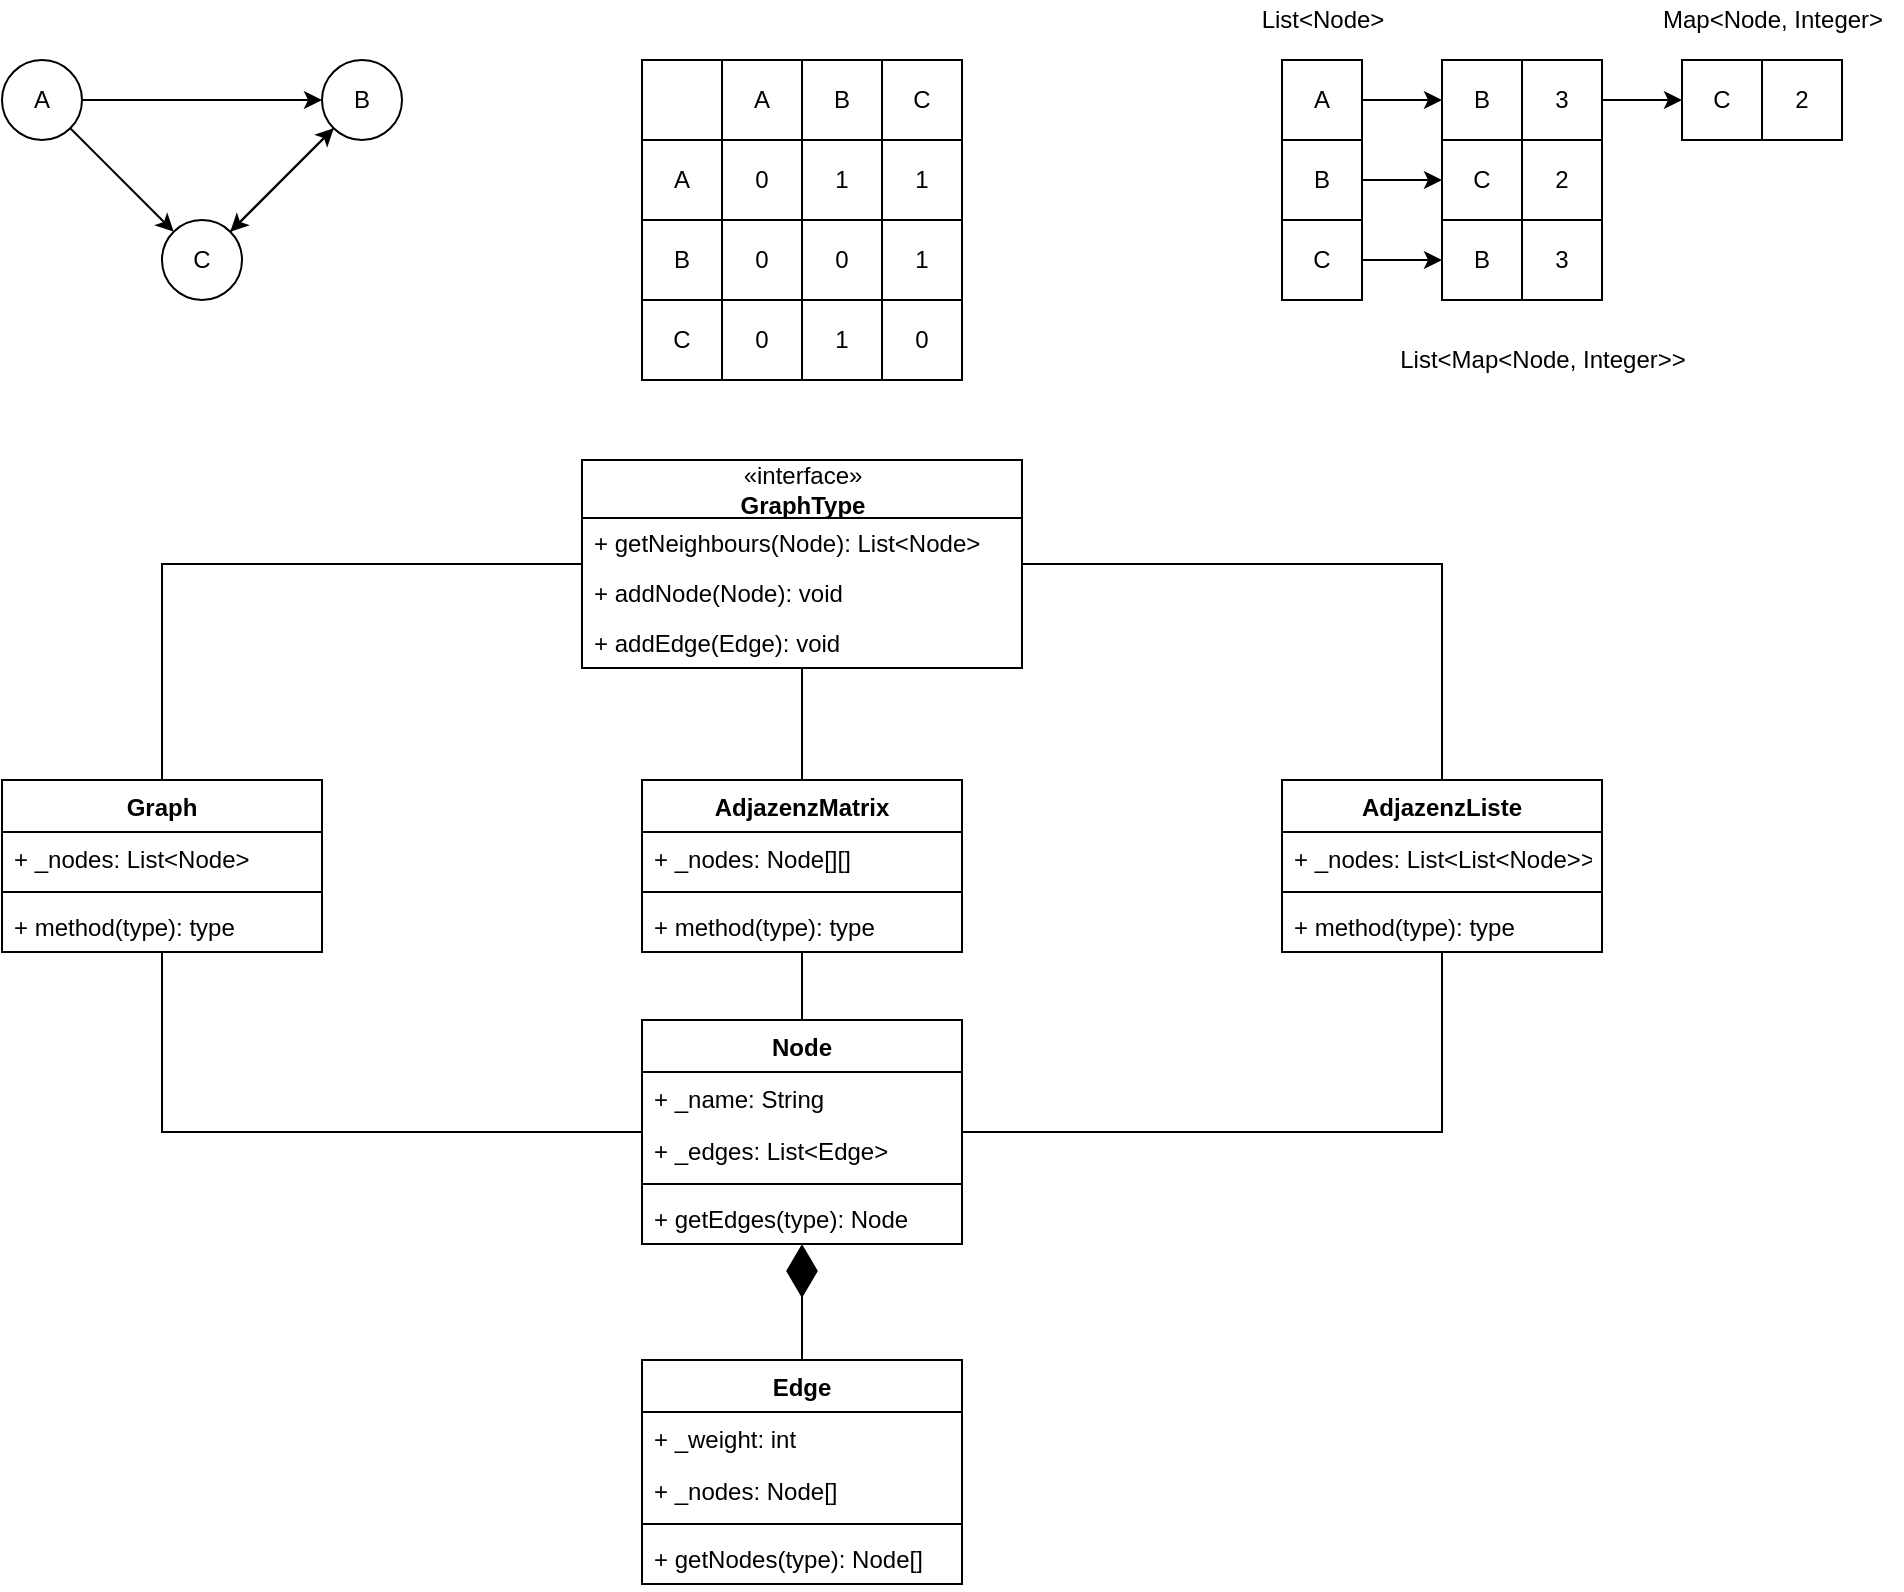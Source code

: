 <mxfile version="17.4.2" type="device"><diagram id="vC72kFD7Wr37rqnRxzVO" name="Seite-1"><mxGraphModel dx="763" dy="531" grid="1" gridSize="10" guides="1" tooltips="1" connect="1" arrows="1" fold="1" page="1" pageScale="1" pageWidth="1169" pageHeight="827" math="0" shadow="0"><root><mxCell id="0"/><mxCell id="1" parent="0"/><mxCell id="h6rHF17BxFCdHNZb5w9R-35" value="" style="whiteSpace=wrap;html=1;aspect=fixed;fontSize=12;" parent="1" vertex="1"><mxGeometry x="360" y="40" width="40" height="40" as="geometry"/></mxCell><mxCell id="h6rHF17BxFCdHNZb5w9R-36" value="A" style="whiteSpace=wrap;html=1;aspect=fixed;fontSize=12;" parent="1" vertex="1"><mxGeometry x="400" y="40" width="40" height="40" as="geometry"/></mxCell><mxCell id="h6rHF17BxFCdHNZb5w9R-37" value="B" style="whiteSpace=wrap;html=1;aspect=fixed;fontSize=12;" parent="1" vertex="1"><mxGeometry x="440" y="40" width="40" height="40" as="geometry"/></mxCell><mxCell id="h6rHF17BxFCdHNZb5w9R-38" value="C" style="whiteSpace=wrap;html=1;aspect=fixed;fontSize=12;" parent="1" vertex="1"><mxGeometry x="480" y="40" width="40" height="40" as="geometry"/></mxCell><mxCell id="h6rHF17BxFCdHNZb5w9R-41" value="1" style="whiteSpace=wrap;html=1;aspect=fixed;fontSize=12;" parent="1" vertex="1"><mxGeometry x="440" y="80" width="40" height="40" as="geometry"/></mxCell><mxCell id="h6rHF17BxFCdHNZb5w9R-54" style="edgeStyle=orthogonalEdgeStyle;rounded=0;orthogonalLoop=1;jettySize=auto;html=1;fontSize=12;" parent="1" source="h6rHF17BxFCdHNZb5w9R-51" target="h6rHF17BxFCdHNZb5w9R-52" edge="1"><mxGeometry relative="1" as="geometry"/></mxCell><mxCell id="h6rHF17BxFCdHNZb5w9R-60" style="edgeStyle=none;rounded=0;orthogonalLoop=1;jettySize=auto;html=1;fontSize=12;" parent="1" source="h6rHF17BxFCdHNZb5w9R-51" target="h6rHF17BxFCdHNZb5w9R-53" edge="1"><mxGeometry relative="1" as="geometry"/></mxCell><mxCell id="h6rHF17BxFCdHNZb5w9R-51" value="A" style="ellipse;whiteSpace=wrap;html=1;aspect=fixed;fontSize=12;" parent="1" vertex="1"><mxGeometry x="40" y="40" width="40" height="40" as="geometry"/></mxCell><mxCell id="h6rHF17BxFCdHNZb5w9R-58" style="edgeStyle=none;rounded=0;orthogonalLoop=1;jettySize=auto;html=1;fontSize=12;" parent="1" source="h6rHF17BxFCdHNZb5w9R-52" target="h6rHF17BxFCdHNZb5w9R-53" edge="1"><mxGeometry relative="1" as="geometry"/></mxCell><mxCell id="h6rHF17BxFCdHNZb5w9R-52" value="B" style="ellipse;whiteSpace=wrap;html=1;aspect=fixed;fontSize=12;" parent="1" vertex="1"><mxGeometry x="200" y="40" width="40" height="40" as="geometry"/></mxCell><mxCell id="h6rHF17BxFCdHNZb5w9R-59" style="edgeStyle=none;rounded=0;orthogonalLoop=1;jettySize=auto;html=1;fontSize=12;" parent="1" source="h6rHF17BxFCdHNZb5w9R-53" target="h6rHF17BxFCdHNZb5w9R-52" edge="1"><mxGeometry relative="1" as="geometry"/></mxCell><mxCell id="h6rHF17BxFCdHNZb5w9R-53" value="C" style="ellipse;whiteSpace=wrap;html=1;aspect=fixed;fontSize=12;" parent="1" vertex="1"><mxGeometry x="120" y="120" width="40" height="40" as="geometry"/></mxCell><mxCell id="h6rHF17BxFCdHNZb5w9R-68" style="edgeStyle=none;rounded=0;orthogonalLoop=1;jettySize=auto;html=1;fontSize=12;" parent="1" source="h6rHF17BxFCdHNZb5w9R-61" target="h6rHF17BxFCdHNZb5w9R-64" edge="1"><mxGeometry relative="1" as="geometry"/></mxCell><mxCell id="h6rHF17BxFCdHNZb5w9R-61" value="A" style="whiteSpace=wrap;html=1;aspect=fixed;fontSize=12;" parent="1" vertex="1"><mxGeometry x="680" y="40" width="40" height="40" as="geometry"/></mxCell><mxCell id="h6rHF17BxFCdHNZb5w9R-71" style="edgeStyle=none;rounded=0;orthogonalLoop=1;jettySize=auto;html=1;fontSize=12;" parent="1" source="h6rHF17BxFCdHNZb5w9R-62" target="h6rHF17BxFCdHNZb5w9R-67" edge="1"><mxGeometry relative="1" as="geometry"/></mxCell><mxCell id="h6rHF17BxFCdHNZb5w9R-62" value="B" style="whiteSpace=wrap;html=1;aspect=fixed;fontSize=12;" parent="1" vertex="1"><mxGeometry x="680" y="80" width="40" height="40" as="geometry"/></mxCell><mxCell id="h6rHF17BxFCdHNZb5w9R-72" style="edgeStyle=none;rounded=0;orthogonalLoop=1;jettySize=auto;html=1;fontSize=12;" parent="1" source="h6rHF17BxFCdHNZb5w9R-63" target="h6rHF17BxFCdHNZb5w9R-65" edge="1"><mxGeometry relative="1" as="geometry"/></mxCell><mxCell id="h6rHF17BxFCdHNZb5w9R-63" value="C" style="whiteSpace=wrap;html=1;aspect=fixed;fontSize=12;" parent="1" vertex="1"><mxGeometry x="680" y="120" width="40" height="40" as="geometry"/></mxCell><mxCell id="h6rHF17BxFCdHNZb5w9R-64" value="B" style="whiteSpace=wrap;html=1;aspect=fixed;fontSize=12;" parent="1" vertex="1"><mxGeometry x="760" y="40" width="40" height="40" as="geometry"/></mxCell><mxCell id="h6rHF17BxFCdHNZb5w9R-65" value="B" style="whiteSpace=wrap;html=1;aspect=fixed;fontSize=12;" parent="1" vertex="1"><mxGeometry x="760" y="120" width="40" height="40" as="geometry"/></mxCell><mxCell id="h6rHF17BxFCdHNZb5w9R-66" value="C" style="whiteSpace=wrap;html=1;aspect=fixed;fontSize=12;" parent="1" vertex="1"><mxGeometry x="880" y="40" width="40" height="40" as="geometry"/></mxCell><mxCell id="h6rHF17BxFCdHNZb5w9R-67" value="C" style="whiteSpace=wrap;html=1;aspect=fixed;fontSize=12;" parent="1" vertex="1"><mxGeometry x="760" y="80" width="40" height="40" as="geometry"/></mxCell><mxCell id="h6rHF17BxFCdHNZb5w9R-82" value="AdjazenzMatrix" style="swimlane;fontStyle=1;align=center;verticalAlign=top;childLayout=stackLayout;horizontal=1;startSize=26;horizontalStack=0;resizeParent=1;resizeParentMax=0;resizeLast=0;collapsible=1;marginBottom=0;fontSize=12;" parent="1" vertex="1"><mxGeometry x="360" y="400" width="160" height="86" as="geometry"/></mxCell><mxCell id="h6rHF17BxFCdHNZb5w9R-83" value="+ _nodes: Node[][]" style="text;strokeColor=none;fillColor=none;align=left;verticalAlign=top;spacingLeft=4;spacingRight=4;overflow=hidden;rotatable=0;points=[[0,0.5],[1,0.5]];portConstraint=eastwest;fontSize=12;" parent="h6rHF17BxFCdHNZb5w9R-82" vertex="1"><mxGeometry y="26" width="160" height="26" as="geometry"/></mxCell><mxCell id="h6rHF17BxFCdHNZb5w9R-84" value="" style="line;strokeWidth=1;fillColor=none;align=left;verticalAlign=middle;spacingTop=-1;spacingLeft=3;spacingRight=3;rotatable=0;labelPosition=right;points=[];portConstraint=eastwest;fontSize=12;" parent="h6rHF17BxFCdHNZb5w9R-82" vertex="1"><mxGeometry y="52" width="160" height="8" as="geometry"/></mxCell><mxCell id="h6rHF17BxFCdHNZb5w9R-85" value="+ method(type): type" style="text;strokeColor=none;fillColor=none;align=left;verticalAlign=top;spacingLeft=4;spacingRight=4;overflow=hidden;rotatable=0;points=[[0,0.5],[1,0.5]];portConstraint=eastwest;fontSize=12;" parent="h6rHF17BxFCdHNZb5w9R-82" vertex="1"><mxGeometry y="60" width="160" height="26" as="geometry"/></mxCell><mxCell id="h6rHF17BxFCdHNZb5w9R-87" value="A" style="whiteSpace=wrap;html=1;aspect=fixed;fontSize=12;" parent="1" vertex="1"><mxGeometry x="360" y="80" width="40" height="40" as="geometry"/></mxCell><mxCell id="h6rHF17BxFCdHNZb5w9R-88" value="B" style="whiteSpace=wrap;html=1;aspect=fixed;fontSize=12;" parent="1" vertex="1"><mxGeometry x="360" y="120" width="40" height="40" as="geometry"/></mxCell><mxCell id="h6rHF17BxFCdHNZb5w9R-90" value="C" style="whiteSpace=wrap;html=1;aspect=fixed;fontSize=12;" parent="1" vertex="1"><mxGeometry x="360" y="160" width="40" height="40" as="geometry"/></mxCell><mxCell id="h6rHF17BxFCdHNZb5w9R-91" value="0" style="whiteSpace=wrap;html=1;aspect=fixed;fontSize=12;" parent="1" vertex="1"><mxGeometry x="400" y="80" width="40" height="40" as="geometry"/></mxCell><mxCell id="h6rHF17BxFCdHNZb5w9R-92" value="0" style="whiteSpace=wrap;html=1;aspect=fixed;fontSize=12;" parent="1" vertex="1"><mxGeometry x="400" y="120" width="40" height="40" as="geometry"/></mxCell><mxCell id="h6rHF17BxFCdHNZb5w9R-93" value="0" style="whiteSpace=wrap;html=1;aspect=fixed;fontSize=12;" parent="1" vertex="1"><mxGeometry x="400" y="160" width="40" height="40" as="geometry"/></mxCell><mxCell id="h6rHF17BxFCdHNZb5w9R-94" value="0" style="whiteSpace=wrap;html=1;aspect=fixed;fontSize=12;" parent="1" vertex="1"><mxGeometry x="440" y="120" width="40" height="40" as="geometry"/></mxCell><mxCell id="h6rHF17BxFCdHNZb5w9R-95" value="0" style="whiteSpace=wrap;html=1;aspect=fixed;fontSize=12;" parent="1" vertex="1"><mxGeometry x="480" y="160" width="40" height="40" as="geometry"/></mxCell><mxCell id="h6rHF17BxFCdHNZb5w9R-96" value="1" style="whiteSpace=wrap;html=1;aspect=fixed;fontSize=12;" parent="1" vertex="1"><mxGeometry x="480" y="80" width="40" height="40" as="geometry"/></mxCell><mxCell id="h6rHF17BxFCdHNZb5w9R-97" value="1" style="whiteSpace=wrap;html=1;aspect=fixed;fontSize=12;" parent="1" vertex="1"><mxGeometry x="480" y="120" width="40" height="40" as="geometry"/></mxCell><mxCell id="h6rHF17BxFCdHNZb5w9R-98" value="1" style="whiteSpace=wrap;html=1;aspect=fixed;fontSize=12;" parent="1" vertex="1"><mxGeometry x="440" y="160" width="40" height="40" as="geometry"/></mxCell><mxCell id="h6rHF17BxFCdHNZb5w9R-99" value="AdjazenzListe" style="swimlane;fontStyle=1;align=center;verticalAlign=top;childLayout=stackLayout;horizontal=1;startSize=26;horizontalStack=0;resizeParent=1;resizeParentMax=0;resizeLast=0;collapsible=1;marginBottom=0;fontSize=12;" parent="1" vertex="1"><mxGeometry x="680" y="400" width="160" height="86" as="geometry"/></mxCell><mxCell id="h6rHF17BxFCdHNZb5w9R-100" value="+ _nodes: List&lt;List&lt;Node&gt;&gt;" style="text;strokeColor=none;fillColor=none;align=left;verticalAlign=top;spacingLeft=4;spacingRight=4;overflow=hidden;rotatable=0;points=[[0,0.5],[1,0.5]];portConstraint=eastwest;fontSize=12;" parent="h6rHF17BxFCdHNZb5w9R-99" vertex="1"><mxGeometry y="26" width="160" height="26" as="geometry"/></mxCell><mxCell id="h6rHF17BxFCdHNZb5w9R-101" value="" style="line;strokeWidth=1;fillColor=none;align=left;verticalAlign=middle;spacingTop=-1;spacingLeft=3;spacingRight=3;rotatable=0;labelPosition=right;points=[];portConstraint=eastwest;fontSize=12;" parent="h6rHF17BxFCdHNZb5w9R-99" vertex="1"><mxGeometry y="52" width="160" height="8" as="geometry"/></mxCell><mxCell id="h6rHF17BxFCdHNZb5w9R-102" value="+ method(type): type" style="text;strokeColor=none;fillColor=none;align=left;verticalAlign=top;spacingLeft=4;spacingRight=4;overflow=hidden;rotatable=0;points=[[0,0.5],[1,0.5]];portConstraint=eastwest;fontSize=12;" parent="h6rHF17BxFCdHNZb5w9R-99" vertex="1"><mxGeometry y="60" width="160" height="26" as="geometry"/></mxCell><mxCell id="h6rHF17BxFCdHNZb5w9R-103" value="Graph" style="swimlane;fontStyle=1;align=center;verticalAlign=top;childLayout=stackLayout;horizontal=1;startSize=26;horizontalStack=0;resizeParent=1;resizeParentMax=0;resizeLast=0;collapsible=1;marginBottom=0;fontSize=12;" parent="1" vertex="1"><mxGeometry x="40" y="400" width="160" height="86" as="geometry"/></mxCell><mxCell id="ZlAAVsvCv490baYkz_EQ-1" value="+ _nodes: List&lt;Node&gt;" style="text;strokeColor=none;fillColor=none;align=left;verticalAlign=top;spacingLeft=4;spacingRight=4;overflow=hidden;rotatable=0;points=[[0,0.5],[1,0.5]];portConstraint=eastwest;fontSize=12;" vertex="1" parent="h6rHF17BxFCdHNZb5w9R-103"><mxGeometry y="26" width="160" height="26" as="geometry"/></mxCell><mxCell id="h6rHF17BxFCdHNZb5w9R-105" value="" style="line;strokeWidth=1;fillColor=none;align=left;verticalAlign=middle;spacingTop=-1;spacingLeft=3;spacingRight=3;rotatable=0;labelPosition=right;points=[];portConstraint=eastwest;fontSize=12;" parent="h6rHF17BxFCdHNZb5w9R-103" vertex="1"><mxGeometry y="52" width="160" height="8" as="geometry"/></mxCell><mxCell id="ZlAAVsvCv490baYkz_EQ-40" value="+ method(type): type" style="text;strokeColor=none;fillColor=none;align=left;verticalAlign=top;spacingLeft=4;spacingRight=4;overflow=hidden;rotatable=0;points=[[0,0.5],[1,0.5]];portConstraint=eastwest;fontSize=12;" vertex="1" parent="h6rHF17BxFCdHNZb5w9R-103"><mxGeometry y="60" width="160" height="26" as="geometry"/></mxCell><mxCell id="ZlAAVsvCv490baYkz_EQ-37" style="edgeStyle=orthogonalEdgeStyle;rounded=0;orthogonalLoop=1;jettySize=auto;html=1;endArrow=none;endFill=0;" edge="1" parent="1" source="ZlAAVsvCv490baYkz_EQ-3" target="h6rHF17BxFCdHNZb5w9R-103"><mxGeometry relative="1" as="geometry"/></mxCell><mxCell id="ZlAAVsvCv490baYkz_EQ-38" style="edgeStyle=orthogonalEdgeStyle;rounded=0;orthogonalLoop=1;jettySize=auto;html=1;endArrow=none;endFill=0;" edge="1" parent="1" source="ZlAAVsvCv490baYkz_EQ-3" target="h6rHF17BxFCdHNZb5w9R-82"><mxGeometry relative="1" as="geometry"/></mxCell><mxCell id="ZlAAVsvCv490baYkz_EQ-39" style="edgeStyle=orthogonalEdgeStyle;rounded=0;orthogonalLoop=1;jettySize=auto;html=1;endArrow=none;endFill=0;" edge="1" parent="1" source="ZlAAVsvCv490baYkz_EQ-3" target="h6rHF17BxFCdHNZb5w9R-99"><mxGeometry relative="1" as="geometry"/></mxCell><mxCell id="ZlAAVsvCv490baYkz_EQ-3" value="Node" style="swimlane;fontStyle=1;align=center;verticalAlign=top;childLayout=stackLayout;horizontal=1;startSize=26;horizontalStack=0;resizeParent=1;resizeParentMax=0;resizeLast=0;collapsible=1;marginBottom=0;fontSize=12;" vertex="1" parent="1"><mxGeometry x="360" y="520" width="160" height="112" as="geometry"/></mxCell><mxCell id="ZlAAVsvCv490baYkz_EQ-4" value="+ _name: String" style="text;strokeColor=none;fillColor=none;align=left;verticalAlign=top;spacingLeft=4;spacingRight=4;overflow=hidden;rotatable=0;points=[[0,0.5],[1,0.5]];portConstraint=eastwest;fontSize=12;" vertex="1" parent="ZlAAVsvCv490baYkz_EQ-3"><mxGeometry y="26" width="160" height="26" as="geometry"/></mxCell><mxCell id="ZlAAVsvCv490baYkz_EQ-5" value="+ _edges: List&lt;Edge&gt;" style="text;strokeColor=none;fillColor=none;align=left;verticalAlign=top;spacingLeft=4;spacingRight=4;overflow=hidden;rotatable=0;points=[[0,0.5],[1,0.5]];portConstraint=eastwest;fontSize=12;" vertex="1" parent="ZlAAVsvCv490baYkz_EQ-3"><mxGeometry y="52" width="160" height="26" as="geometry"/></mxCell><mxCell id="ZlAAVsvCv490baYkz_EQ-6" value="" style="line;strokeWidth=1;fillColor=none;align=left;verticalAlign=middle;spacingTop=-1;spacingLeft=3;spacingRight=3;rotatable=0;labelPosition=right;points=[];portConstraint=eastwest;fontSize=12;" vertex="1" parent="ZlAAVsvCv490baYkz_EQ-3"><mxGeometry y="78" width="160" height="8" as="geometry"/></mxCell><mxCell id="ZlAAVsvCv490baYkz_EQ-8" value="+ getEdges(type): Node" style="text;strokeColor=none;fillColor=none;align=left;verticalAlign=top;spacingLeft=4;spacingRight=4;overflow=hidden;rotatable=0;points=[[0,0.5],[1,0.5]];portConstraint=eastwest;fontSize=12;" vertex="1" parent="ZlAAVsvCv490baYkz_EQ-3"><mxGeometry y="86" width="160" height="26" as="geometry"/></mxCell><mxCell id="ZlAAVsvCv490baYkz_EQ-9" value="Edge" style="swimlane;fontStyle=1;align=center;verticalAlign=top;childLayout=stackLayout;horizontal=1;startSize=26;horizontalStack=0;resizeParent=1;resizeParentMax=0;resizeLast=0;collapsible=1;marginBottom=0;fontSize=12;" vertex="1" parent="1"><mxGeometry x="360" y="690" width="160" height="112" as="geometry"/></mxCell><mxCell id="ZlAAVsvCv490baYkz_EQ-10" value="+ _weight: int" style="text;strokeColor=none;fillColor=none;align=left;verticalAlign=top;spacingLeft=4;spacingRight=4;overflow=hidden;rotatable=0;points=[[0,0.5],[1,0.5]];portConstraint=eastwest;fontSize=12;" vertex="1" parent="ZlAAVsvCv490baYkz_EQ-9"><mxGeometry y="26" width="160" height="26" as="geometry"/></mxCell><mxCell id="ZlAAVsvCv490baYkz_EQ-11" value="+ _nodes: Node[]" style="text;strokeColor=none;fillColor=none;align=left;verticalAlign=top;spacingLeft=4;spacingRight=4;overflow=hidden;rotatable=0;points=[[0,0.5],[1,0.5]];portConstraint=eastwest;fontSize=12;" vertex="1" parent="ZlAAVsvCv490baYkz_EQ-9"><mxGeometry y="52" width="160" height="26" as="geometry"/></mxCell><mxCell id="ZlAAVsvCv490baYkz_EQ-12" value="" style="line;strokeWidth=1;fillColor=none;align=left;verticalAlign=middle;spacingTop=-1;spacingLeft=3;spacingRight=3;rotatable=0;labelPosition=right;points=[];portConstraint=eastwest;fontSize=12;" vertex="1" parent="ZlAAVsvCv490baYkz_EQ-9"><mxGeometry y="78" width="160" height="8" as="geometry"/></mxCell><mxCell id="ZlAAVsvCv490baYkz_EQ-13" value="+ getNodes(type): Node[]" style="text;strokeColor=none;fillColor=none;align=left;verticalAlign=top;spacingLeft=4;spacingRight=4;overflow=hidden;rotatable=0;points=[[0,0.5],[1,0.5]];portConstraint=eastwest;fontSize=12;" vertex="1" parent="ZlAAVsvCv490baYkz_EQ-9"><mxGeometry y="86" width="160" height="26" as="geometry"/></mxCell><mxCell id="ZlAAVsvCv490baYkz_EQ-16" value="" style="endArrow=diamondThin;endFill=1;endSize=24;html=1;rounded=0;" edge="1" parent="1" source="ZlAAVsvCv490baYkz_EQ-9" target="ZlAAVsvCv490baYkz_EQ-3"><mxGeometry width="160" relative="1" as="geometry"><mxPoint x="690" y="770" as="sourcePoint"/><mxPoint x="850" y="770" as="targetPoint"/></mxGeometry></mxCell><mxCell id="ZlAAVsvCv490baYkz_EQ-32" style="edgeStyle=orthogonalEdgeStyle;rounded=0;orthogonalLoop=1;jettySize=auto;html=1;endArrow=none;endFill=0;" edge="1" parent="1" source="ZlAAVsvCv490baYkz_EQ-26" target="h6rHF17BxFCdHNZb5w9R-103"><mxGeometry relative="1" as="geometry"/></mxCell><mxCell id="ZlAAVsvCv490baYkz_EQ-33" style="edgeStyle=orthogonalEdgeStyle;rounded=0;orthogonalLoop=1;jettySize=auto;html=1;endArrow=none;endFill=0;" edge="1" parent="1" source="ZlAAVsvCv490baYkz_EQ-26" target="h6rHF17BxFCdHNZb5w9R-82"><mxGeometry relative="1" as="geometry"/></mxCell><mxCell id="ZlAAVsvCv490baYkz_EQ-35" style="edgeStyle=orthogonalEdgeStyle;rounded=0;orthogonalLoop=1;jettySize=auto;html=1;endArrow=none;endFill=0;" edge="1" parent="1" source="ZlAAVsvCv490baYkz_EQ-26" target="h6rHF17BxFCdHNZb5w9R-99"><mxGeometry relative="1" as="geometry"/></mxCell><mxCell id="ZlAAVsvCv490baYkz_EQ-26" value="&lt;span style=&quot;font-weight: 400&quot;&gt;«interface»&lt;/span&gt;&lt;br style=&quot;font-weight: 400&quot;&gt;&lt;b&gt;GraphType&lt;/b&gt;" style="swimlane;fontStyle=1;align=center;verticalAlign=middle;childLayout=stackLayout;horizontal=1;startSize=29;horizontalStack=0;resizeParent=1;resizeParentMax=0;resizeLast=0;collapsible=0;marginBottom=0;html=1;" vertex="1" parent="1"><mxGeometry x="330" y="240" width="220" height="104" as="geometry"/></mxCell><mxCell id="ZlAAVsvCv490baYkz_EQ-29" value="+ getNeighbours(Node): List&amp;lt;Node&amp;gt;" style="text;html=1;strokeColor=none;fillColor=none;align=left;verticalAlign=middle;spacingLeft=4;spacingRight=4;overflow=hidden;rotatable=0;points=[[0,0.5],[1,0.5]];portConstraint=eastwest;" vertex="1" parent="ZlAAVsvCv490baYkz_EQ-26"><mxGeometry y="29" width="220" height="25" as="geometry"/></mxCell><mxCell id="ZlAAVsvCv490baYkz_EQ-30" value="+ addNode(Node): void" style="text;html=1;strokeColor=none;fillColor=none;align=left;verticalAlign=middle;spacingLeft=4;spacingRight=4;overflow=hidden;rotatable=0;points=[[0,0.5],[1,0.5]];portConstraint=eastwest;" vertex="1" parent="ZlAAVsvCv490baYkz_EQ-26"><mxGeometry y="54" width="220" height="25" as="geometry"/></mxCell><mxCell id="ZlAAVsvCv490baYkz_EQ-31" value="+ addEdge(Edge): void" style="text;html=1;strokeColor=none;fillColor=none;align=left;verticalAlign=middle;spacingLeft=4;spacingRight=4;overflow=hidden;rotatable=0;points=[[0,0.5],[1,0.5]];portConstraint=eastwest;" vertex="1" parent="ZlAAVsvCv490baYkz_EQ-26"><mxGeometry y="79" width="220" height="25" as="geometry"/></mxCell><mxCell id="ZlAAVsvCv490baYkz_EQ-49" style="edgeStyle=orthogonalEdgeStyle;rounded=0;orthogonalLoop=1;jettySize=auto;html=1;endArrow=classic;endFill=1;" edge="1" parent="1" source="ZlAAVsvCv490baYkz_EQ-45" target="h6rHF17BxFCdHNZb5w9R-66"><mxGeometry relative="1" as="geometry"/></mxCell><mxCell id="ZlAAVsvCv490baYkz_EQ-45" value="3" style="whiteSpace=wrap;html=1;aspect=fixed;fontSize=12;" vertex="1" parent="1"><mxGeometry x="800" y="40" width="40" height="40" as="geometry"/></mxCell><mxCell id="ZlAAVsvCv490baYkz_EQ-46" value="2" style="whiteSpace=wrap;html=1;aspect=fixed;fontSize=12;" vertex="1" parent="1"><mxGeometry x="800" y="80" width="40" height="40" as="geometry"/></mxCell><mxCell id="ZlAAVsvCv490baYkz_EQ-47" value="3" style="whiteSpace=wrap;html=1;aspect=fixed;fontSize=12;" vertex="1" parent="1"><mxGeometry x="800" y="120" width="40" height="40" as="geometry"/></mxCell><mxCell id="ZlAAVsvCv490baYkz_EQ-48" value="2" style="whiteSpace=wrap;html=1;aspect=fixed;fontSize=12;" vertex="1" parent="1"><mxGeometry x="920" y="40" width="40" height="40" as="geometry"/></mxCell><mxCell id="ZlAAVsvCv490baYkz_EQ-51" value="Map&amp;lt;Node, Integer&amp;gt;" style="text;html=1;align=center;verticalAlign=middle;resizable=0;points=[];autosize=1;strokeColor=none;fillColor=none;" vertex="1" parent="1"><mxGeometry x="860" y="10" width="130" height="20" as="geometry"/></mxCell><mxCell id="ZlAAVsvCv490baYkz_EQ-52" value="List&amp;lt;Map&amp;lt;Node, Integer&amp;gt;&amp;gt;" style="text;html=1;align=center;verticalAlign=middle;resizable=0;points=[];autosize=1;strokeColor=none;fillColor=none;" vertex="1" parent="1"><mxGeometry x="730" y="180" width="160" height="20" as="geometry"/></mxCell><mxCell id="ZlAAVsvCv490baYkz_EQ-53" value="List&amp;lt;Node&amp;gt;" style="text;html=1;align=center;verticalAlign=middle;resizable=0;points=[];autosize=1;strokeColor=none;fillColor=none;" vertex="1" parent="1"><mxGeometry x="660" y="10" width="80" height="20" as="geometry"/></mxCell></root></mxGraphModel></diagram></mxfile>